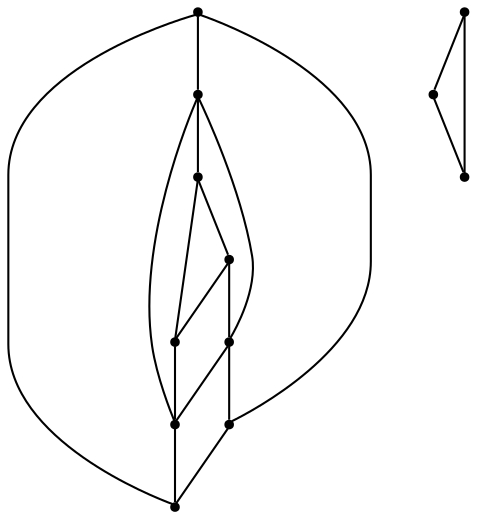 graph {
  node [shape=point,comment="{\"directed\":false,\"doi\":\"10.1007/978-3-540-77537-9_27\",\"figure\":\"5 (2)\"}"]

  v0 [pos="1176.4373779296875,1429.4050122116546"]
  v1 [pos="854.385339293369,1428.154608547326"]
  v2 [pos="1145.6644738485647,1448.6619918592044"]
  v3 [pos="1118.2690712152526,1467.7939629410248"]
  v4 [pos="1016.2557260202807,1708.8816794424342"]
  v5 [pos="889.3488482009532,1448.0993738116636"]
  v6 [pos="1017.0062695259271,1672.3057822256374"]
  v7 [pos="917.9951460727425,1467.5438504074555"]
  v8 [pos="1049.405364457951,1518.8750196745898"]
  v9 [pos="1018.4448443834171,1583.2108958620008"]
  v10 [pos="987.9221479815105,1519.5003169088648"]
  v11 [pos="1015.1924308688142,1740.0804592941745"]

  v0 -- v1 [id="-1",pos="1176.4373779296875,1429.4050122116546 854.385339293369,1428.154608547326 854.385339293369,1428.154608547326 854.385339293369,1428.154608547326"]
  v5 -- v1 [id="-2",pos="889.3488482009532,1448.0993738116636 854.385339293369,1428.154608547326 854.385339293369,1428.154608547326 854.385339293369,1428.154608547326"]
  v7 -- v5 [id="-4",pos="917.9951460727425,1467.5438504074555 889.3488482009532,1448.0993738116636 889.3488482009532,1448.0993738116636 889.3488482009532,1448.0993738116636"]
  v0 -- v2 [id="-6",pos="1176.4373779296875,1429.4050122116546 1145.6644738485647,1448.6619918592044 1145.6644738485647,1448.6619918592044 1145.6644738485647,1448.6619918592044"]
  v2 -- v3 [id="-7",pos="1145.6644738485647,1448.6619918592044 1118.2690712152526,1467.7939629410248 1118.2690712152526,1467.7939629410248 1118.2690712152526,1467.7939629410248"]
  v4 -- v11 [id="-9",pos="1016.2557260202807,1708.8816794424342 1015.1924308688142,1740.0804592941745 1015.1924308688142,1740.0804592941745 1015.1924308688142,1740.0804592941745"]
  v6 -- v4 [id="-10",pos="1017.0062695259271,1672.3057822256374 1016.2557260202807,1708.8816794424342 1016.2557260202807,1708.8816794424342 1016.2557260202807,1708.8816794424342"]
  v4 -- v5 [id="-11",pos="1016.2557260202807,1708.8816794424342 889.3488482009532,1448.0993738116636 889.3488482009532,1448.0993738116636 889.3488482009532,1448.0993738116636"]
  v6 -- v7 [id="-12",pos="1017.0062695259271,1672.3057822256374 917.9951460727425,1467.5438504074555 917.9951460727425,1467.5438504074555 917.9951460727425,1467.5438504074555"]
  v9 -- v10 [id="-14",pos="1018.4448443834171,1583.2108958620008 987.9221479815105,1519.5003169088648 987.9221479815105,1519.5003169088648 987.9221479815105,1519.5003169088648"]
  v11 -- v1 [id="-15",pos="1015.1924308688142,1740.0804592941745 854.385339293369,1428.154608547326 854.385339293369,1428.154608547326 854.385339293369,1428.154608547326"]
  v8 -- v10 [id="-17",pos="1049.405364457951,1518.8750196745898 987.9221479815105,1519.5003169088648 987.9221479815105,1519.5003169088648 987.9221479815105,1519.5003169088648"]
  v8 -- v9 [id="-18",pos="1049.405364457951,1518.8750196745898 1018.4448443834171,1583.2108958620008 1018.4448443834171,1583.2108958620008 1018.4448443834171,1583.2108958620008"]
  v3 -- v6 [id="-22",pos="1118.2690712152526,1467.7939629410248 1017.0062695259271,1672.3057822256374 1017.0062695259271,1672.3057822256374 1017.0062695259271,1672.3057822256374"]
  v2 -- v5 [id="-24",pos="1145.6644738485647,1448.6619918592044 889.3488482009532,1448.0993738116636 889.3488482009532,1448.0993738116636 889.3488482009532,1448.0993738116636"]
  v2 -- v4 [id="-25",pos="1145.6644738485647,1448.6619918592044 1016.2557260202807,1708.8816794424342 1016.2557260202807,1708.8816794424342 1016.2557260202807,1708.8816794424342"]
  v11 -- v0 [id="-26",pos="1015.1924308688142,1740.0804592941745 1176.4373779296875,1429.4050122116546 1176.4373779296875,1429.4050122116546 1176.4373779296875,1429.4050122116546"]
  v3 -- v7 [id="-27",pos="1118.2690712152526,1467.7939629410248 917.9951460727425,1467.5438504074555 917.9951460727425,1467.5438504074555 917.9951460727425,1467.5438504074555"]
}